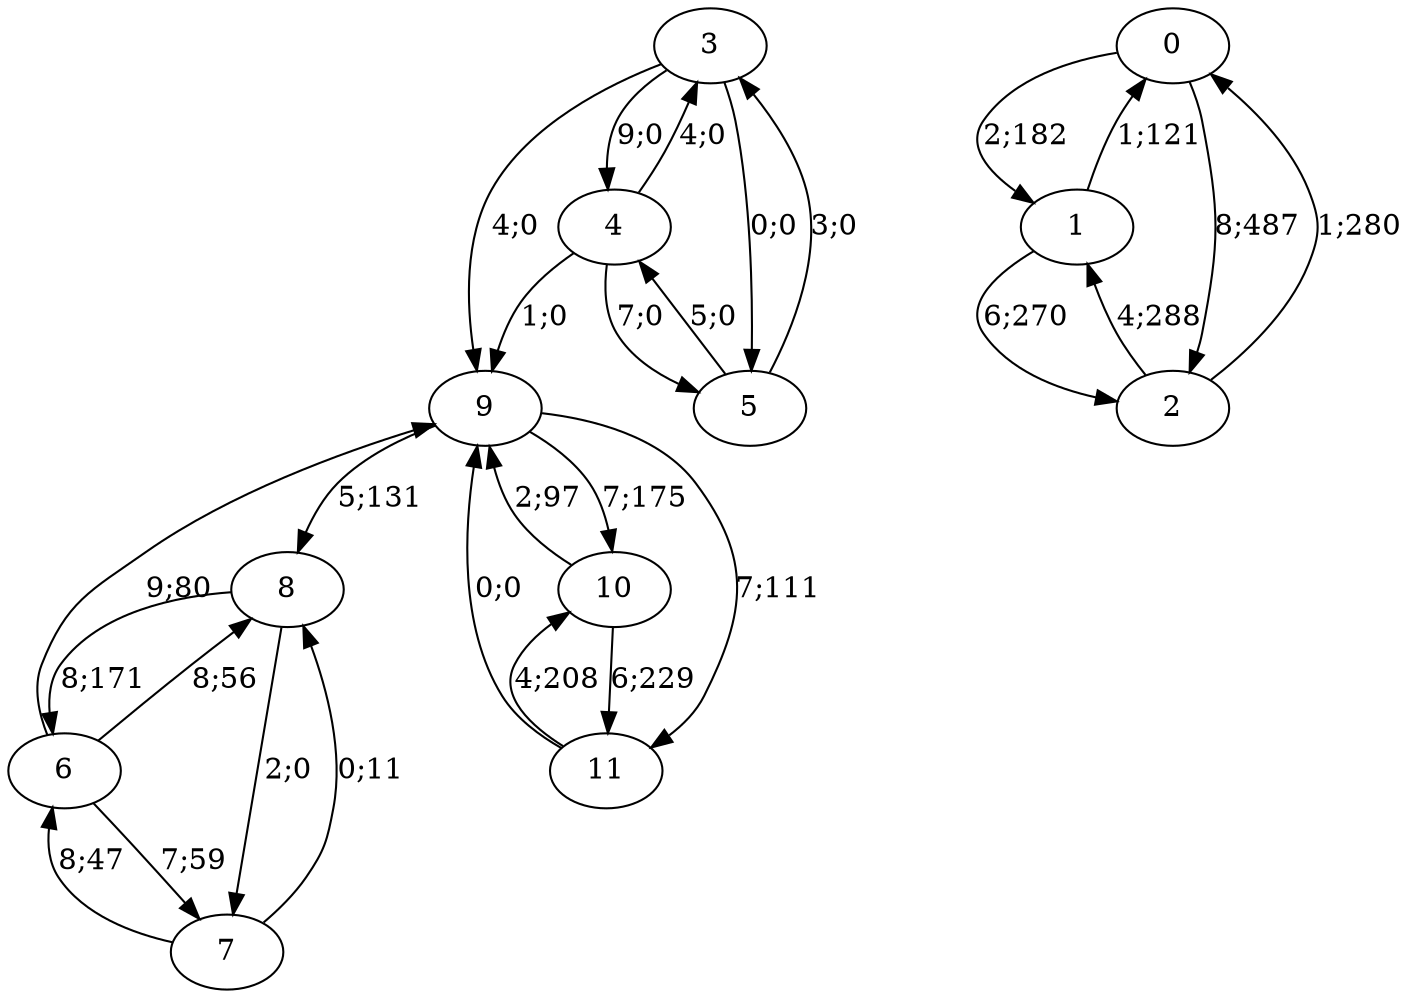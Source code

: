 digraph graph4157 {




















9 -> 8 [color=black,label="5;131"]
9 -> 10 [color=black,label="7;175"]
9 -> 11 [color=black,label="7;111"]


10 -> 9 [color=black,label="2;97"]
10 -> 11 [color=black,label="6;229"]


11 -> 9 [color=black,label="0;0"]
11 -> 10 [color=black,label="4;208"]














6 -> 9 [color=black,label="9;80"]
6 -> 7 [color=black,label="7;59"]
6 -> 8 [color=black,label="8;56"]


7 -> 6 [color=black,label="8;47"]
7 -> 8 [color=black,label="0;11"]


8 -> 6 [color=black,label="8;171"]
8 -> 7 [color=black,label="2;0"]














3 -> 9 [color=black,label="4;0"]
3 -> 4 [color=black,label="9;0"]
3 -> 5 [color=black,label="0;0"]


4 -> 9 [color=black,label="1;0"]
4 -> 3 [color=black,label="4;0"]
4 -> 5 [color=black,label="7;0"]


5 -> 3 [color=black,label="3;0"]
5 -> 4 [color=black,label="5;0"]














0 -> 1 [color=black,label="2;182"]
0 -> 2 [color=black,label="8;487"]


1 -> 0 [color=black,label="1;121"]
1 -> 2 [color=black,label="6;270"]


2 -> 0 [color=black,label="1;280"]
2 -> 1 [color=black,label="4;288"]



















}